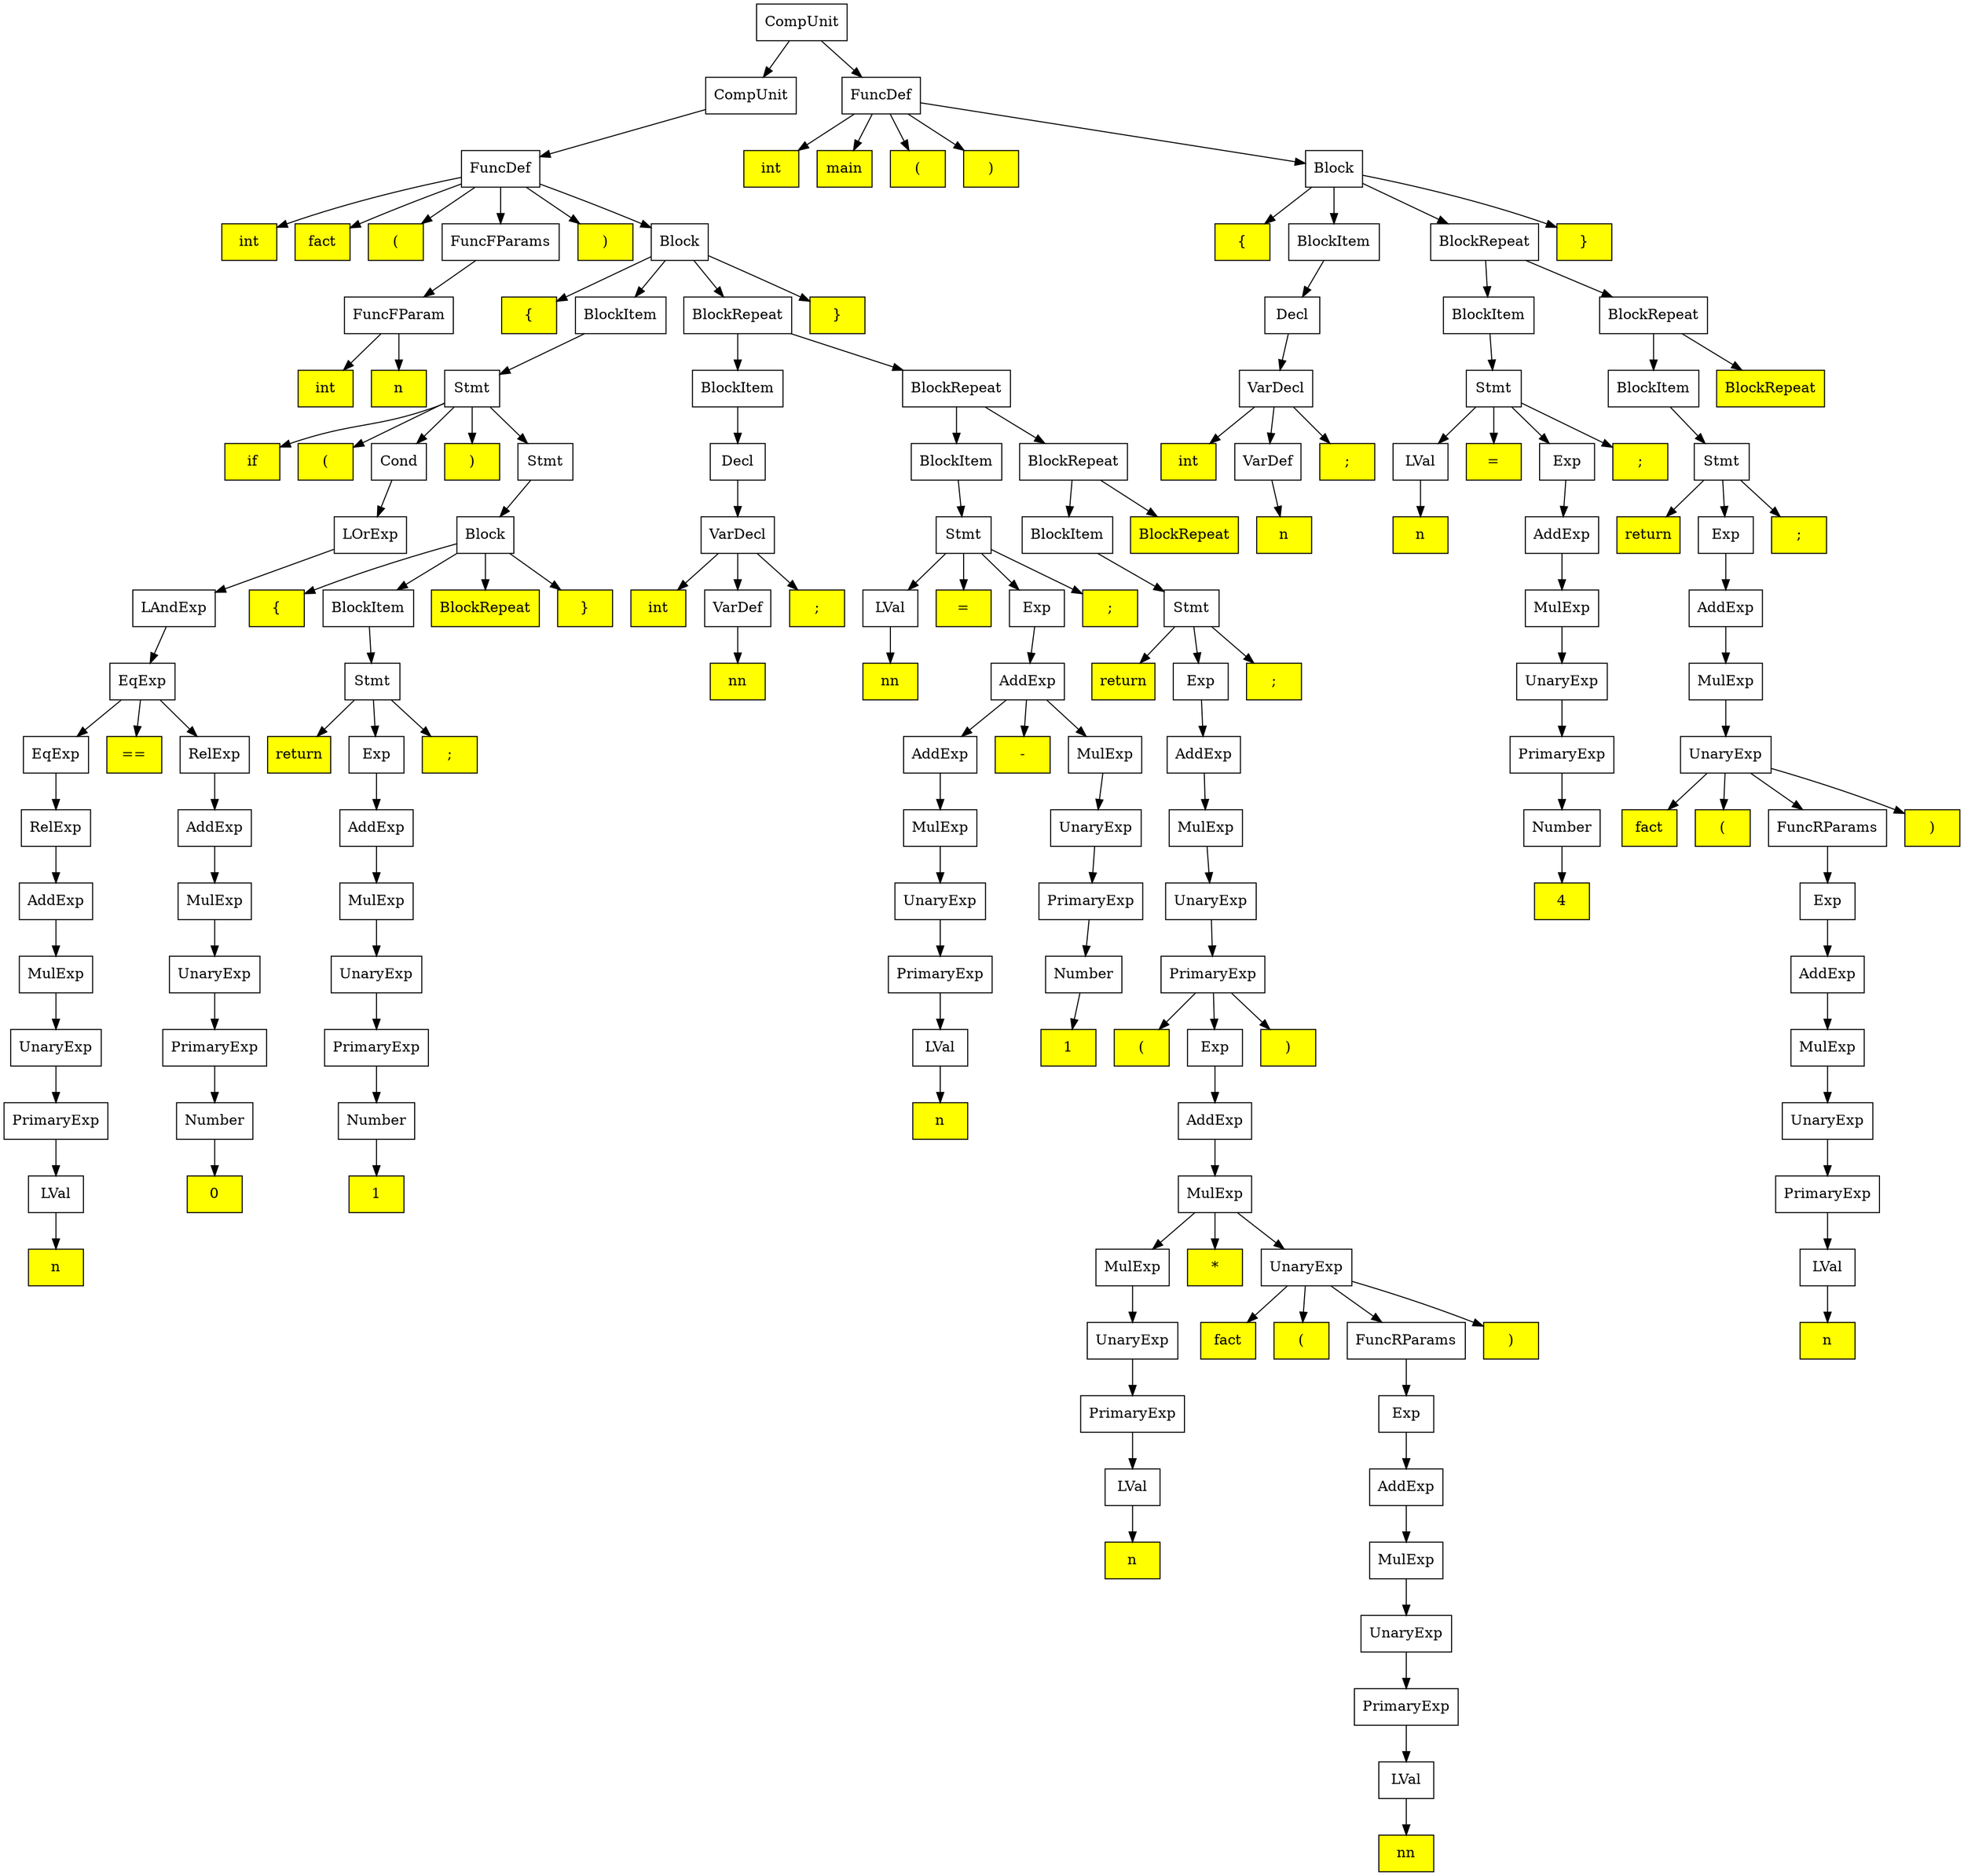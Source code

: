 digraph tree {
	fontname = "Consolas"
	fontsize = 24
	node[shape = "box"]

	"CompUnit (0)(0)" [label="CompUnit"]
	"CompUnit (1)(0)" [label="CompUnit"]
	"FuncDef (1)(0)" [label="FuncDef"]
	"FuncDef (2)(0)" [label="FuncDef"]
	"int (2)(0)" [label="int" style=filled fillcolor=yellow ]
	"main (2)(0)" [label="main" style=filled fillcolor=yellow ]
	"( (2)(0)" [label="(" style=filled fillcolor=yellow ]
	") (2)(0)" [label=")" style=filled fillcolor=yellow ]
	"Block (2)(0)" [label="Block"]
	"int (3)(0)" [label="int" style=filled fillcolor=yellow ]
	"fact (3)(0)" [label="fact" style=filled fillcolor=yellow ]
	"( (3)(0)" [label="(" style=filled fillcolor=yellow ]
	"FuncFParams (3)(0)" [label="FuncFParams"]
	") (3)(0)" [label=")" style=filled fillcolor=yellow ]
	"Block (3)(0)" [label="Block"]
	"{ (3)(0)" [label="{" style=filled fillcolor=yellow ]
	"BlockItem (3)(0)" [label="BlockItem"]
	"BlockRepeat (3)(0)" [label="BlockRepeat"]
	"} (3)(0)" [label="}" style=filled fillcolor=yellow ]
	"FuncFParam (4)(0)" [label="FuncFParam"]
	"{ (4)(0)" [label="{" style=filled fillcolor=yellow ]
	"BlockItem (4)(0)" [label="BlockItem"]
	"BlockRepeat (4)(0)" [label="BlockRepeat"]
	"} (4)(0)" [label="}" style=filled fillcolor=yellow ]
	"Decl (4)(0)" [label="Decl"]
	"BlockItem (4)(1)" [label="BlockItem"]
	"BlockRepeat (4)(1)" [label="BlockRepeat"]
	"int (5)(0)" [label="int" style=filled fillcolor=yellow ]
	"n (5)(0)" [label="n" style=filled fillcolor=yellow ]
	"Stmt (5)(0)" [label="Stmt"]
	"BlockItem (5)(0)" [label="BlockItem"]
	"BlockRepeat (5)(0)" [label="BlockRepeat"]
	"VarDecl (5)(0)" [label="VarDecl"]
	"Stmt (5)(1)" [label="Stmt"]
	"BlockItem (5)(1)" [label="BlockItem"]
	"BlockRepeat (5)(1)" [label="BlockRepeat" style=filled fillcolor=yellow ]
	"if (6)(0)" [label="if" style=filled fillcolor=yellow ]
	"( (6)(0)" [label="(" style=filled fillcolor=yellow ]
	"Cond (6)(0)" [label="Cond"]
	") (6)(0)" [label=")" style=filled fillcolor=yellow ]
	"Stmt (6)(0)" [label="Stmt"]
	"Decl (6)(0)" [label="Decl"]
	"BlockItem (6)(0)" [label="BlockItem"]
	"BlockRepeat (6)(0)" [label="BlockRepeat"]
	"int (6)(0)" [label="int" style=filled fillcolor=yellow ]
	"VarDef (6)(0)" [label="VarDef"]
	"; (6)(0)" [label=";" style=filled fillcolor=yellow ]
	"LVal (6)(0)" [label="LVal"]
	"= (6)(0)" [label="=" style=filled fillcolor=yellow ]
	"Exp (6)(0)" [label="Exp"]
	"; (6)(1)" [label=";" style=filled fillcolor=yellow ]
	"Stmt (6)(1)" [label="Stmt"]
	"LOrExp (7)(0)" [label="LOrExp"]
	"Block (7)(0)" [label="Block"]
	"VarDecl (7)(0)" [label="VarDecl"]
	"Stmt (7)(0)" [label="Stmt"]
	"BlockItem (7)(0)" [label="BlockItem"]
	"BlockRepeat (7)(0)" [label="BlockRepeat" style=filled fillcolor=yellow ]
	"n (7)(0)" [label="n" style=filled fillcolor=yellow ]
	"n (7)(1)" [label="n" style=filled fillcolor=yellow ]
	"AddExp (7)(0)" [label="AddExp"]
	"return (7)(0)" [label="return" style=filled fillcolor=yellow ]
	"Exp (7)(0)" [label="Exp"]
	"; (7)(0)" [label=";" style=filled fillcolor=yellow ]
	"LAndExp (8)(0)" [label="LAndExp"]
	"{ (8)(0)" [label="{" style=filled fillcolor=yellow ]
	"BlockItem (8)(0)" [label="BlockItem"]
	"BlockRepeat (8)(0)" [label="BlockRepeat" style=filled fillcolor=yellow ]
	"} (8)(0)" [label="}" style=filled fillcolor=yellow ]
	"int (8)(0)" [label="int" style=filled fillcolor=yellow ]
	"VarDef (8)(0)" [label="VarDef"]
	"; (8)(0)" [label=";" style=filled fillcolor=yellow ]
	"LVal (8)(0)" [label="LVal"]
	"= (8)(0)" [label="=" style=filled fillcolor=yellow ]
	"Exp (8)(0)" [label="Exp"]
	"; (8)(1)" [label=";" style=filled fillcolor=yellow ]
	"Stmt (8)(0)" [label="Stmt"]
	"MulExp (8)(0)" [label="MulExp"]
	"AddExp (8)(0)" [label="AddExp"]
	"EqExp (9)(0)" [label="EqExp"]
	"Stmt (9)(0)" [label="Stmt"]
	"nn (9)(0)" [label="nn" style=filled fillcolor=yellow ]
	"nn (9)(1)" [label="nn" style=filled fillcolor=yellow ]
	"AddExp (9)(0)" [label="AddExp"]
	"return (9)(0)" [label="return" style=filled fillcolor=yellow ]
	"Exp (9)(0)" [label="Exp"]
	"; (9)(0)" [label=";" style=filled fillcolor=yellow ]
	"UnaryExp (9)(0)" [label="UnaryExp"]
	"MulExp (9)(0)" [label="MulExp"]
	"EqExp (10)(0)" [label="EqExp"]
	"== (10)(0)" [label="==" style=filled fillcolor=yellow ]
	"RelExp (10)(0)" [label="RelExp"]
	"return (10)(0)" [label="return" style=filled fillcolor=yellow ]
	"Exp (10)(0)" [label="Exp"]
	"; (10)(0)" [label=";" style=filled fillcolor=yellow ]
	"AddExp (10)(0)" [label="AddExp"]
	"- (10)(0)" [label="-" style=filled fillcolor=yellow ]
	"MulExp (10)(0)" [label="MulExp"]
	"AddExp (10)(1)" [label="AddExp"]
	"PrimaryExp (10)(0)" [label="PrimaryExp"]
	"UnaryExp (10)(0)" [label="UnaryExp"]
	"RelExp (11)(0)" [label="RelExp"]
	"AddExp (11)(0)" [label="AddExp"]
	"AddExp (11)(1)" [label="AddExp"]
	"MulExp (11)(0)" [label="MulExp"]
	"UnaryExp (11)(0)" [label="UnaryExp"]
	"MulExp (11)(1)" [label="MulExp"]
	"Number (11)(0)" [label="Number"]
	"fact (11)(0)" [label="fact" style=filled fillcolor=yellow ]
	"( (11)(0)" [label="(" style=filled fillcolor=yellow ]
	"FuncRParams (11)(0)" [label="FuncRParams"]
	") (11)(0)" [label=")" style=filled fillcolor=yellow ]
	"AddExp (12)(0)" [label="AddExp"]
	"MulExp (12)(0)" [label="MulExp"]
	"MulExp (12)(1)" [label="MulExp"]
	"UnaryExp (12)(0)" [label="UnaryExp"]
	"PrimaryExp (12)(0)" [label="PrimaryExp"]
	"UnaryExp (12)(1)" [label="UnaryExp"]
	"4 (12)(0)" [label="4" style=filled fillcolor=yellow ]
	"Exp (12)(0)" [label="Exp"]
	"MulExp (13)(0)" [label="MulExp"]
	"UnaryExp (13)(0)" [label="UnaryExp"]
	"UnaryExp (13)(1)" [label="UnaryExp"]
	"PrimaryExp (13)(0)" [label="PrimaryExp"]
	"Number (13)(0)" [label="Number"]
	"PrimaryExp (13)(1)" [label="PrimaryExp"]
	"AddExp (13)(0)" [label="AddExp"]
	"UnaryExp (14)(0)" [label="UnaryExp"]
	"PrimaryExp (14)(0)" [label="PrimaryExp"]
	"PrimaryExp (14)(1)" [label="PrimaryExp"]
	"LVal (14)(0)" [label="LVal"]
	"1 (14)(0)" [label="1" style=filled fillcolor=yellow ]
	"( (14)(0)" [label="(" style=filled fillcolor=yellow ]
	"Exp (14)(0)" [label="Exp"]
	") (14)(0)" [label=")" style=filled fillcolor=yellow ]
	"MulExp (14)(0)" [label="MulExp"]
	"PrimaryExp (15)(0)" [label="PrimaryExp"]
	"Number (15)(0)" [label="Number"]
	"Number (15)(1)" [label="Number"]
	"n (15)(0)" [label="n" style=filled fillcolor=yellow ]
	"AddExp (15)(0)" [label="AddExp"]
	"UnaryExp (15)(0)" [label="UnaryExp"]
	"LVal (16)(0)" [label="LVal"]
	"0 (16)(0)" [label="0" style=filled fillcolor=yellow ]
	"1 (16)(0)" [label="1" style=filled fillcolor=yellow ]
	"MulExp (16)(0)" [label="MulExp"]
	"PrimaryExp (16)(0)" [label="PrimaryExp"]
	"n (17)(0)" [label="n" style=filled fillcolor=yellow ]
	"MulExp (17)(0)" [label="MulExp"]
	"* (17)(0)" [label="*" style=filled fillcolor=yellow ]
	"UnaryExp (17)(0)" [label="UnaryExp"]
	"LVal (17)(0)" [label="LVal"]
	"UnaryExp (18)(0)" [label="UnaryExp"]
	"fact (18)(0)" [label="fact" style=filled fillcolor=yellow ]
	"( (18)(0)" [label="(" style=filled fillcolor=yellow ]
	"FuncRParams (18)(0)" [label="FuncRParams"]
	") (18)(0)" [label=")" style=filled fillcolor=yellow ]
	"n (18)(0)" [label="n" style=filled fillcolor=yellow ]
	"PrimaryExp (19)(0)" [label="PrimaryExp"]
	"Exp (19)(0)" [label="Exp"]
	"LVal (20)(0)" [label="LVal"]
	"AddExp (20)(0)" [label="AddExp"]
	"n (21)(0)" [label="n" style=filled fillcolor=yellow ]
	"MulExp (21)(0)" [label="MulExp"]
	"UnaryExp (22)(0)" [label="UnaryExp"]
	"PrimaryExp (23)(0)" [label="PrimaryExp"]
	"LVal (24)(0)" [label="LVal"]
	"nn (25)(0)" [label="nn" style=filled fillcolor=yellow ]
	"CompUnit (0)(0)" -> "CompUnit (1)(0)";
	"CompUnit (0)(0)" -> "FuncDef (1)(0)";
	"CompUnit (1)(0)" -> "FuncDef (2)(0)";
	"FuncDef (1)(0)" -> "int (2)(0)";
	"FuncDef (1)(0)" -> "main (2)(0)";
	"FuncDef (1)(0)" -> "( (2)(0)";
	"FuncDef (1)(0)" -> ") (2)(0)";
	"FuncDef (1)(0)" -> "Block (2)(0)";
	"FuncDef (2)(0)" -> "int (3)(0)";
	"FuncDef (2)(0)" -> "fact (3)(0)";
	"FuncDef (2)(0)" -> "( (3)(0)";
	"FuncDef (2)(0)" -> "FuncFParams (3)(0)";
	"FuncDef (2)(0)" -> ") (3)(0)";
	"FuncDef (2)(0)" -> "Block (3)(0)";
	"Block (2)(0)" -> "{ (3)(0)";
	"Block (2)(0)" -> "BlockItem (3)(0)";
	"Block (2)(0)" -> "BlockRepeat (3)(0)";
	"Block (2)(0)" -> "} (3)(0)";
	"FuncFParams (3)(0)" -> "FuncFParam (4)(0)";
	"Block (3)(0)" -> "{ (4)(0)";
	"Block (3)(0)" -> "BlockItem (4)(0)";
	"Block (3)(0)" -> "BlockRepeat (4)(0)";
	"Block (3)(0)" -> "} (4)(0)";
	"BlockItem (3)(0)" -> "Decl (4)(0)";
	"BlockRepeat (3)(0)" -> "BlockItem (4)(1)";
	"BlockRepeat (3)(0)" -> "BlockRepeat (4)(1)";
	"FuncFParam (4)(0)" -> "int (5)(0)";
	"FuncFParam (4)(0)" -> "n (5)(0)";
	"BlockItem (4)(0)" -> "Stmt (5)(0)";
	"BlockRepeat (4)(0)" -> "BlockItem (5)(0)";
	"BlockRepeat (4)(0)" -> "BlockRepeat (5)(0)";
	"Decl (4)(0)" -> "VarDecl (5)(0)";
	"BlockItem (4)(1)" -> "Stmt (5)(1)";
	"BlockRepeat (4)(1)" -> "BlockItem (5)(1)";
	"BlockRepeat (4)(1)" -> "BlockRepeat (5)(1)";
	"Stmt (5)(0)" -> "if (6)(0)";
	"Stmt (5)(0)" -> "( (6)(0)";
	"Stmt (5)(0)" -> "Cond (6)(0)";
	"Stmt (5)(0)" -> ") (6)(0)";
	"Stmt (5)(0)" -> "Stmt (6)(0)";
	"BlockItem (5)(0)" -> "Decl (6)(0)";
	"BlockRepeat (5)(0)" -> "BlockItem (6)(0)";
	"BlockRepeat (5)(0)" -> "BlockRepeat (6)(0)";
	"VarDecl (5)(0)" -> "int (6)(0)";
	"VarDecl (5)(0)" -> "VarDef (6)(0)";
	"VarDecl (5)(0)" -> "; (6)(0)";
	"Stmt (5)(1)" -> "LVal (6)(0)";
	"Stmt (5)(1)" -> "= (6)(0)";
	"Stmt (5)(1)" -> "Exp (6)(0)";
	"Stmt (5)(1)" -> "; (6)(1)";
	"BlockItem (5)(1)" -> "Stmt (6)(1)";
	"Cond (6)(0)" -> "LOrExp (7)(0)";
	"Stmt (6)(0)" -> "Block (7)(0)";
	"Decl (6)(0)" -> "VarDecl (7)(0)";
	"BlockItem (6)(0)" -> "Stmt (7)(0)";
	"BlockRepeat (6)(0)" -> "BlockItem (7)(0)";
	"BlockRepeat (6)(0)" -> "BlockRepeat (7)(0)";
	"VarDef (6)(0)" -> "n (7)(0)";
	"LVal (6)(0)" -> "n (7)(1)";
	"Exp (6)(0)" -> "AddExp (7)(0)";
	"Stmt (6)(1)" -> "return (7)(0)";
	"Stmt (6)(1)" -> "Exp (7)(0)";
	"Stmt (6)(1)" -> "; (7)(0)";
	"LOrExp (7)(0)" -> "LAndExp (8)(0)";
	"Block (7)(0)" -> "{ (8)(0)";
	"Block (7)(0)" -> "BlockItem (8)(0)";
	"Block (7)(0)" -> "BlockRepeat (8)(0)";
	"Block (7)(0)" -> "} (8)(0)";
	"VarDecl (7)(0)" -> "int (8)(0)";
	"VarDecl (7)(0)" -> "VarDef (8)(0)";
	"VarDecl (7)(0)" -> "; (8)(0)";
	"Stmt (7)(0)" -> "LVal (8)(0)";
	"Stmt (7)(0)" -> "= (8)(0)";
	"Stmt (7)(0)" -> "Exp (8)(0)";
	"Stmt (7)(0)" -> "; (8)(1)";
	"BlockItem (7)(0)" -> "Stmt (8)(0)";
	"AddExp (7)(0)" -> "MulExp (8)(0)";
	"Exp (7)(0)" -> "AddExp (8)(0)";
	"LAndExp (8)(0)" -> "EqExp (9)(0)";
	"BlockItem (8)(0)" -> "Stmt (9)(0)";
	"VarDef (8)(0)" -> "nn (9)(0)";
	"LVal (8)(0)" -> "nn (9)(1)";
	"Exp (8)(0)" -> "AddExp (9)(0)";
	"Stmt (8)(0)" -> "return (9)(0)";
	"Stmt (8)(0)" -> "Exp (9)(0)";
	"Stmt (8)(0)" -> "; (9)(0)";
	"MulExp (8)(0)" -> "UnaryExp (9)(0)";
	"AddExp (8)(0)" -> "MulExp (9)(0)";
	"EqExp (9)(0)" -> "EqExp (10)(0)";
	"EqExp (9)(0)" -> "== (10)(0)";
	"EqExp (9)(0)" -> "RelExp (10)(0)";
	"Stmt (9)(0)" -> "return (10)(0)";
	"Stmt (9)(0)" -> "Exp (10)(0)";
	"Stmt (9)(0)" -> "; (10)(0)";
	"AddExp (9)(0)" -> "AddExp (10)(0)";
	"AddExp (9)(0)" -> "- (10)(0)";
	"AddExp (9)(0)" -> "MulExp (10)(0)";
	"Exp (9)(0)" -> "AddExp (10)(1)";
	"UnaryExp (9)(0)" -> "PrimaryExp (10)(0)";
	"MulExp (9)(0)" -> "UnaryExp (10)(0)";
	"EqExp (10)(0)" -> "RelExp (11)(0)";
	"RelExp (10)(0)" -> "AddExp (11)(0)";
	"Exp (10)(0)" -> "AddExp (11)(1)";
	"AddExp (10)(0)" -> "MulExp (11)(0)";
	"MulExp (10)(0)" -> "UnaryExp (11)(0)";
	"AddExp (10)(1)" -> "MulExp (11)(1)";
	"PrimaryExp (10)(0)" -> "Number (11)(0)";
	"UnaryExp (10)(0)" -> "fact (11)(0)";
	"UnaryExp (10)(0)" -> "( (11)(0)";
	"UnaryExp (10)(0)" -> "FuncRParams (11)(0)";
	"UnaryExp (10)(0)" -> ") (11)(0)";
	"RelExp (11)(0)" -> "AddExp (12)(0)";
	"AddExp (11)(0)" -> "MulExp (12)(0)";
	"AddExp (11)(1)" -> "MulExp (12)(1)";
	"MulExp (11)(0)" -> "UnaryExp (12)(0)";
	"UnaryExp (11)(0)" -> "PrimaryExp (12)(0)";
	"MulExp (11)(1)" -> "UnaryExp (12)(1)";
	"Number (11)(0)" -> "4 (12)(0)";
	"FuncRParams (11)(0)" -> "Exp (12)(0)";
	"AddExp (12)(0)" -> "MulExp (13)(0)";
	"MulExp (12)(0)" -> "UnaryExp (13)(0)";
	"MulExp (12)(1)" -> "UnaryExp (13)(1)";
	"UnaryExp (12)(0)" -> "PrimaryExp (13)(0)";
	"PrimaryExp (12)(0)" -> "Number (13)(0)";
	"UnaryExp (12)(1)" -> "PrimaryExp (13)(1)";
	"Exp (12)(0)" -> "AddExp (13)(0)";
	"MulExp (13)(0)" -> "UnaryExp (14)(0)";
	"UnaryExp (13)(0)" -> "PrimaryExp (14)(0)";
	"UnaryExp (13)(1)" -> "PrimaryExp (14)(1)";
	"PrimaryExp (13)(0)" -> "LVal (14)(0)";
	"Number (13)(0)" -> "1 (14)(0)";
	"PrimaryExp (13)(1)" -> "( (14)(0)";
	"PrimaryExp (13)(1)" -> "Exp (14)(0)";
	"PrimaryExp (13)(1)" -> ") (14)(0)";
	"AddExp (13)(0)" -> "MulExp (14)(0)";
	"UnaryExp (14)(0)" -> "PrimaryExp (15)(0)";
	"PrimaryExp (14)(0)" -> "Number (15)(0)";
	"PrimaryExp (14)(1)" -> "Number (15)(1)";
	"LVal (14)(0)" -> "n (15)(0)";
	"Exp (14)(0)" -> "AddExp (15)(0)";
	"MulExp (14)(0)" -> "UnaryExp (15)(0)";
	"PrimaryExp (15)(0)" -> "LVal (16)(0)";
	"Number (15)(0)" -> "0 (16)(0)";
	"Number (15)(1)" -> "1 (16)(0)";
	"AddExp (15)(0)" -> "MulExp (16)(0)";
	"UnaryExp (15)(0)" -> "PrimaryExp (16)(0)";
	"LVal (16)(0)" -> "n (17)(0)";
	"MulExp (16)(0)" -> "MulExp (17)(0)";
	"MulExp (16)(0)" -> "* (17)(0)";
	"MulExp (16)(0)" -> "UnaryExp (17)(0)";
	"PrimaryExp (16)(0)" -> "LVal (17)(0)";
	"MulExp (17)(0)" -> "UnaryExp (18)(0)";
	"UnaryExp (17)(0)" -> "fact (18)(0)";
	"UnaryExp (17)(0)" -> "( (18)(0)";
	"UnaryExp (17)(0)" -> "FuncRParams (18)(0)";
	"UnaryExp (17)(0)" -> ") (18)(0)";
	"LVal (17)(0)" -> "n (18)(0)";
	"UnaryExp (18)(0)" -> "PrimaryExp (19)(0)";
	"FuncRParams (18)(0)" -> "Exp (19)(0)";
	"PrimaryExp (19)(0)" -> "LVal (20)(0)";
	"Exp (19)(0)" -> "AddExp (20)(0)";
	"LVal (20)(0)" -> "n (21)(0)";
	"AddExp (20)(0)" -> "MulExp (21)(0)";
	"MulExp (21)(0)" -> "UnaryExp (22)(0)";
	"UnaryExp (22)(0)" -> "PrimaryExp (23)(0)";
	"PrimaryExp (23)(0)" -> "LVal (24)(0)";
	"LVal (24)(0)" -> "nn (25)(0)";
}